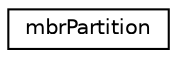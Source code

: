 digraph "Graphical Class Hierarchy"
{
 // LATEX_PDF_SIZE
  edge [fontname="Helvetica",fontsize="10",labelfontname="Helvetica",labelfontsize="10"];
  node [fontname="Helvetica",fontsize="10",shape=record];
  rankdir="LR";
  Node0 [label="mbrPartition",height=0.2,width=0.4,color="black", fillcolor="white", style="filled",URL="$structmbr_partition.html",tooltip=" "];
}
